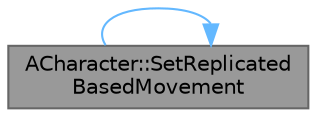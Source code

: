 digraph "ACharacter::SetReplicatedBasedMovement"
{
 // INTERACTIVE_SVG=YES
 // LATEX_PDF_SIZE
  bgcolor="transparent";
  edge [fontname=Helvetica,fontsize=10,labelfontname=Helvetica,labelfontsize=10];
  node [fontname=Helvetica,fontsize=10,shape=box,height=0.2,width=0.4];
  rankdir="LR";
  Node1 [id="Node000001",label="ACharacter::SetReplicated\lBasedMovement",height=0.2,width=0.4,color="gray40", fillcolor="grey60", style="filled", fontcolor="black",tooltip="This is the Replicated version of relative movement."];
  Node1 -> Node1 [id="edge1_Node000001_Node000001",color="steelblue1",style="solid",tooltip=" "];
}
